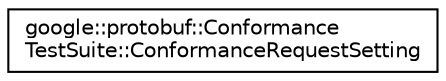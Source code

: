 digraph "类继承关系图"
{
 // LATEX_PDF_SIZE
  edge [fontname="Helvetica",fontsize="10",labelfontname="Helvetica",labelfontsize="10"];
  node [fontname="Helvetica",fontsize="10",shape=record];
  rankdir="LR";
  Node0 [label="google::protobuf::Conformance\lTestSuite::ConformanceRequestSetting",height=0.2,width=0.4,color="black", fillcolor="white", style="filled",URL="$classgoogle_1_1protobuf_1_1ConformanceTestSuite_1_1ConformanceRequestSetting.html",tooltip=" "];
}
